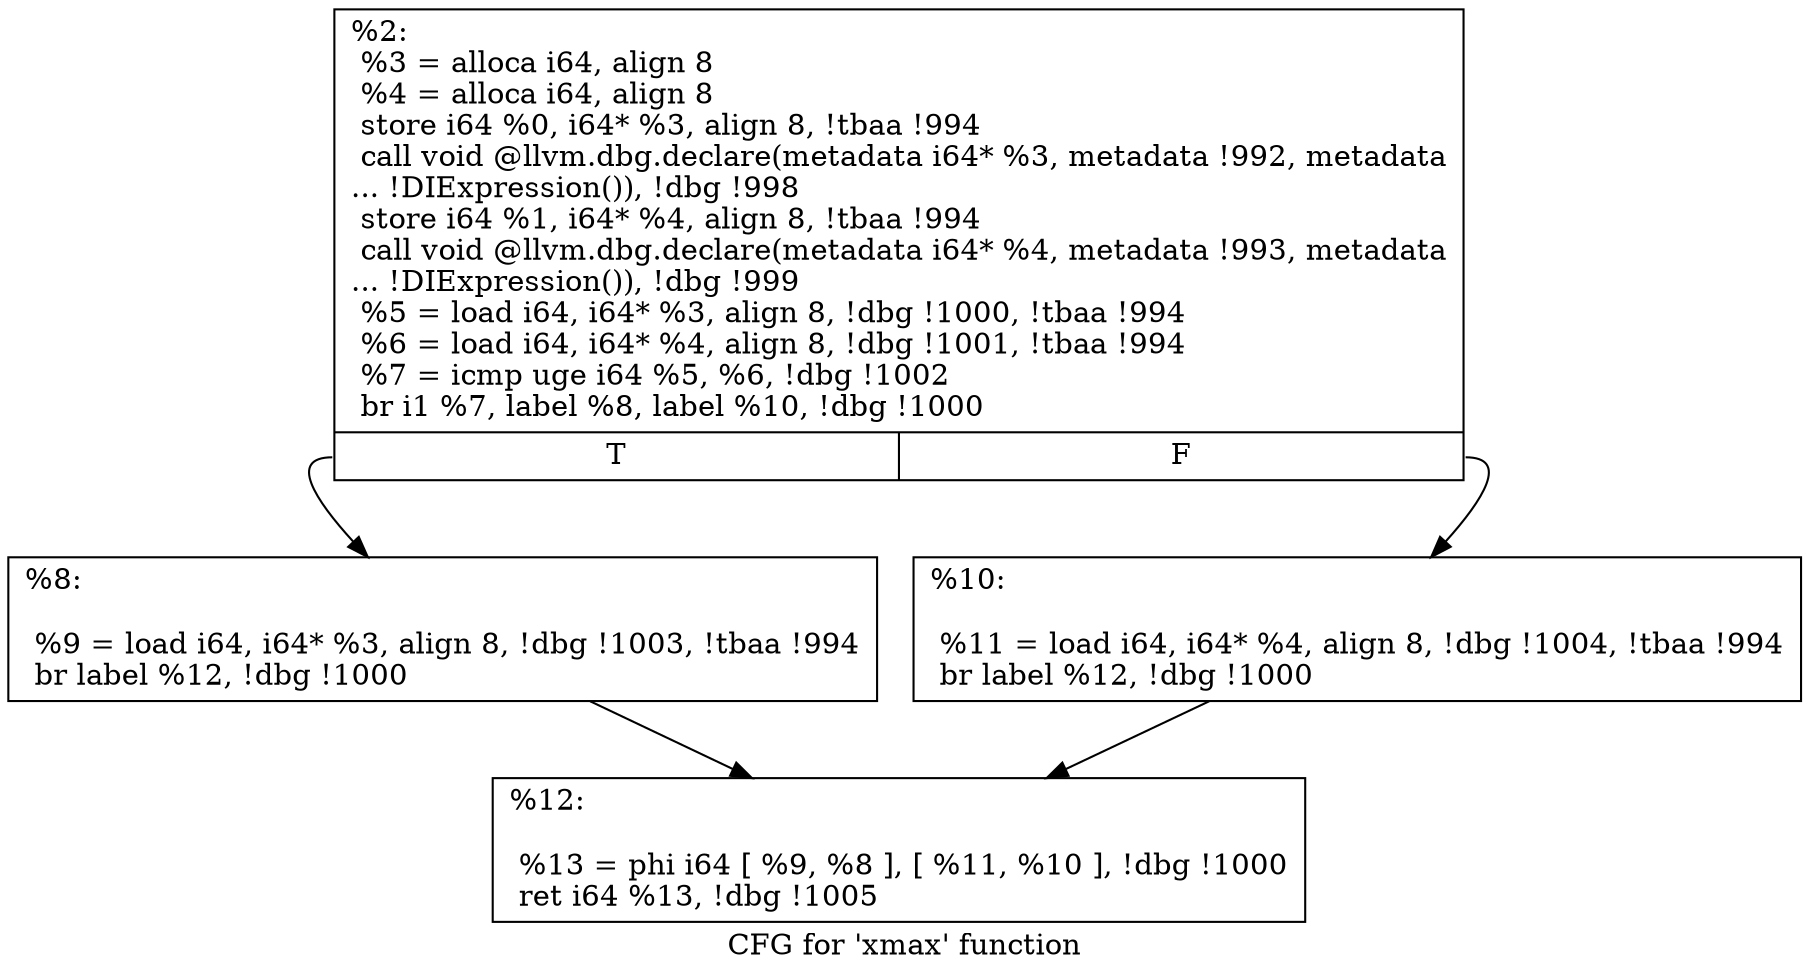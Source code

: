 digraph "CFG for 'xmax' function" {
	label="CFG for 'xmax' function";

	Node0x1ad4080 [shape=record,label="{%2:\l  %3 = alloca i64, align 8\l  %4 = alloca i64, align 8\l  store i64 %0, i64* %3, align 8, !tbaa !994\l  call void @llvm.dbg.declare(metadata i64* %3, metadata !992, metadata\l... !DIExpression()), !dbg !998\l  store i64 %1, i64* %4, align 8, !tbaa !994\l  call void @llvm.dbg.declare(metadata i64* %4, metadata !993, metadata\l... !DIExpression()), !dbg !999\l  %5 = load i64, i64* %3, align 8, !dbg !1000, !tbaa !994\l  %6 = load i64, i64* %4, align 8, !dbg !1001, !tbaa !994\l  %7 = icmp uge i64 %5, %6, !dbg !1002\l  br i1 %7, label %8, label %10, !dbg !1000\l|{<s0>T|<s1>F}}"];
	Node0x1ad4080:s0 -> Node0x1ad5410;
	Node0x1ad4080:s1 -> Node0x1ad5460;
	Node0x1ad5410 [shape=record,label="{%8:\l\l  %9 = load i64, i64* %3, align 8, !dbg !1003, !tbaa !994\l  br label %12, !dbg !1000\l}"];
	Node0x1ad5410 -> Node0x1ad54b0;
	Node0x1ad5460 [shape=record,label="{%10:\l\l  %11 = load i64, i64* %4, align 8, !dbg !1004, !tbaa !994\l  br label %12, !dbg !1000\l}"];
	Node0x1ad5460 -> Node0x1ad54b0;
	Node0x1ad54b0 [shape=record,label="{%12:\l\l  %13 = phi i64 [ %9, %8 ], [ %11, %10 ], !dbg !1000\l  ret i64 %13, !dbg !1005\l}"];
}
